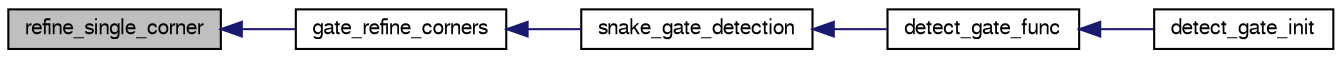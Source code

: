 digraph "refine_single_corner"
{
  edge [fontname="FreeSans",fontsize="10",labelfontname="FreeSans",labelfontsize="10"];
  node [fontname="FreeSans",fontsize="10",shape=record];
  rankdir="LR";
  Node1 [label="refine_single_corner",height=0.2,width=0.4,color="black", fillcolor="grey75", style="filled", fontcolor="black"];
  Node1 -> Node2 [dir="back",color="midnightblue",fontsize="10",style="solid",fontname="FreeSans"];
  Node2 [label="gate_refine_corners",height=0.2,width=0.4,color="black", fillcolor="white", style="filled",URL="$snake__gate__detection_8h.html#a2a3da4e9600e16e13b490769b3374ffa",tooltip="Refine the four corners of the gate, based on the color around the supposed corner locations..."];
  Node2 -> Node3 [dir="back",color="midnightblue",fontsize="10",style="solid",fontname="FreeSans"];
  Node3 [label="snake_gate_detection",height=0.2,width=0.4,color="black", fillcolor="white", style="filled",URL="$snake__gate__detection_8h.html#a6f4b4ad6fe02036ec21c3ad960c041bd",tooltip="Run snake gate detection on an image. "];
  Node3 -> Node4 [dir="back",color="midnightblue",fontsize="10",style="solid",fontname="FreeSans"];
  Node4 [label="detect_gate_func",height=0.2,width=0.4,color="black", fillcolor="white", style="filled",URL="$detect__gate_8c.html#a33f5e6c0b684ec61feb65db935e01ff9"];
  Node4 -> Node5 [dir="back",color="midnightblue",fontsize="10",style="solid",fontname="FreeSans"];
  Node5 [label="detect_gate_init",height=0.2,width=0.4,color="black", fillcolor="white", style="filled",URL="$detect__gate_8h.html#afad85937ed43b1d2963bec59f0031ec1"];
}
